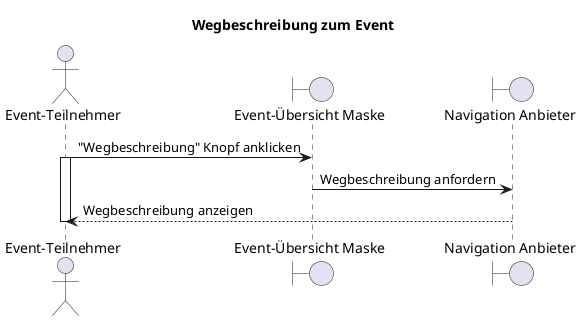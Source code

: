 @startuml F018_WegbeschreibungZumEvent_seq
title "Wegbeschreibung zum Event"

actor "Event-Teilnehmer" as user
boundary "Event-Übersicht Maske" as eventMask
boundary "Navigation Anbieter" as navProvider

user -> eventMask: "Wegbeschreibung" Knopf anklicken
activate user
eventMask -> navProvider: Wegbeschreibung anfordern
user <-- navProvider: Wegbeschreibung anzeigen
deactivate user
@enduml